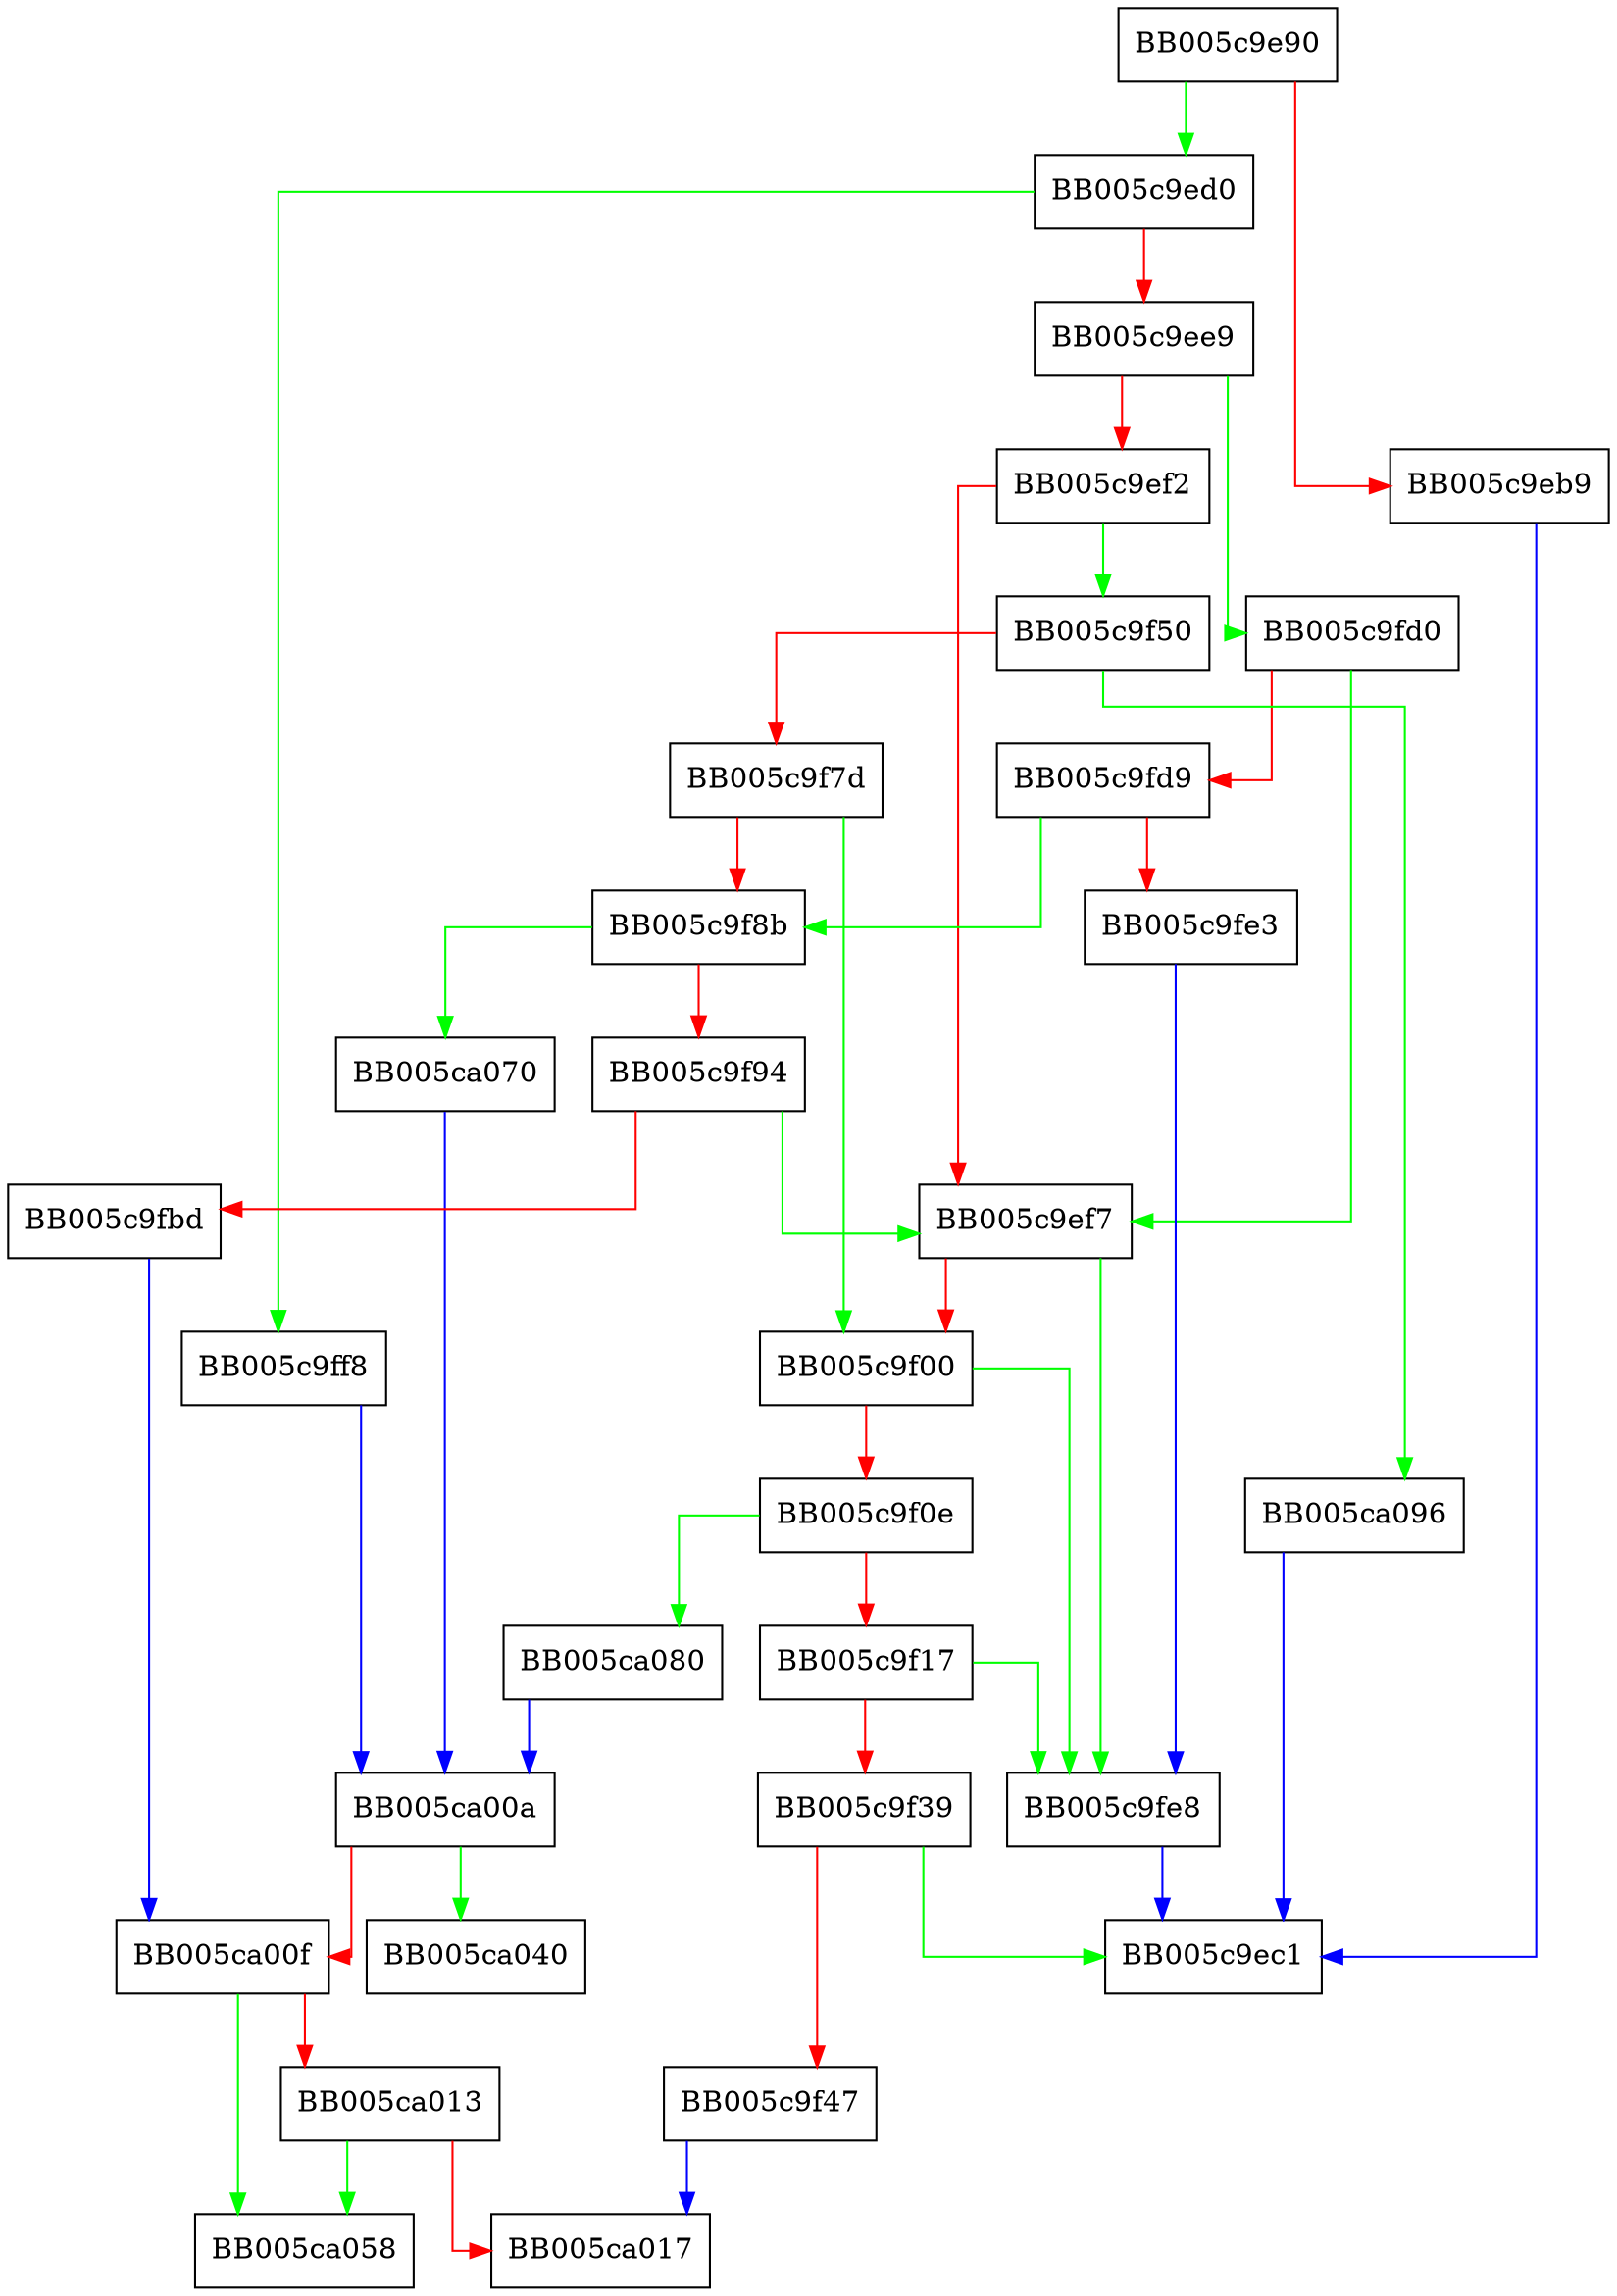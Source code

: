 digraph evp_keymgmt_util_match {
  node [shape="box"];
  graph [splines=ortho];
  BB005c9e90 -> BB005c9ed0 [color="green"];
  BB005c9e90 -> BB005c9eb9 [color="red"];
  BB005c9eb9 -> BB005c9ec1 [color="blue"];
  BB005c9ed0 -> BB005c9ff8 [color="green"];
  BB005c9ed0 -> BB005c9ee9 [color="red"];
  BB005c9ee9 -> BB005c9fd0 [color="green"];
  BB005c9ee9 -> BB005c9ef2 [color="red"];
  BB005c9ef2 -> BB005c9f50 [color="green"];
  BB005c9ef2 -> BB005c9ef7 [color="red"];
  BB005c9ef7 -> BB005c9fe8 [color="green"];
  BB005c9ef7 -> BB005c9f00 [color="red"];
  BB005c9f00 -> BB005c9fe8 [color="green"];
  BB005c9f00 -> BB005c9f0e [color="red"];
  BB005c9f0e -> BB005ca080 [color="green"];
  BB005c9f0e -> BB005c9f17 [color="red"];
  BB005c9f17 -> BB005c9fe8 [color="green"];
  BB005c9f17 -> BB005c9f39 [color="red"];
  BB005c9f39 -> BB005c9ec1 [color="green"];
  BB005c9f39 -> BB005c9f47 [color="red"];
  BB005c9f47 -> BB005ca017 [color="blue"];
  BB005c9f50 -> BB005ca096 [color="green"];
  BB005c9f50 -> BB005c9f7d [color="red"];
  BB005c9f7d -> BB005c9f00 [color="green"];
  BB005c9f7d -> BB005c9f8b [color="red"];
  BB005c9f8b -> BB005ca070 [color="green"];
  BB005c9f8b -> BB005c9f94 [color="red"];
  BB005c9f94 -> BB005c9ef7 [color="green"];
  BB005c9f94 -> BB005c9fbd [color="red"];
  BB005c9fbd -> BB005ca00f [color="blue"];
  BB005c9fd0 -> BB005c9ef7 [color="green"];
  BB005c9fd0 -> BB005c9fd9 [color="red"];
  BB005c9fd9 -> BB005c9f8b [color="green"];
  BB005c9fd9 -> BB005c9fe3 [color="red"];
  BB005c9fe3 -> BB005c9fe8 [color="blue"];
  BB005c9fe8 -> BB005c9ec1 [color="blue"];
  BB005c9ff8 -> BB005ca00a [color="blue"];
  BB005ca00a -> BB005ca040 [color="green"];
  BB005ca00a -> BB005ca00f [color="red"];
  BB005ca00f -> BB005ca058 [color="green"];
  BB005ca00f -> BB005ca013 [color="red"];
  BB005ca013 -> BB005ca058 [color="green"];
  BB005ca013 -> BB005ca017 [color="red"];
  BB005ca070 -> BB005ca00a [color="blue"];
  BB005ca080 -> BB005ca00a [color="blue"];
  BB005ca096 -> BB005c9ec1 [color="blue"];
}